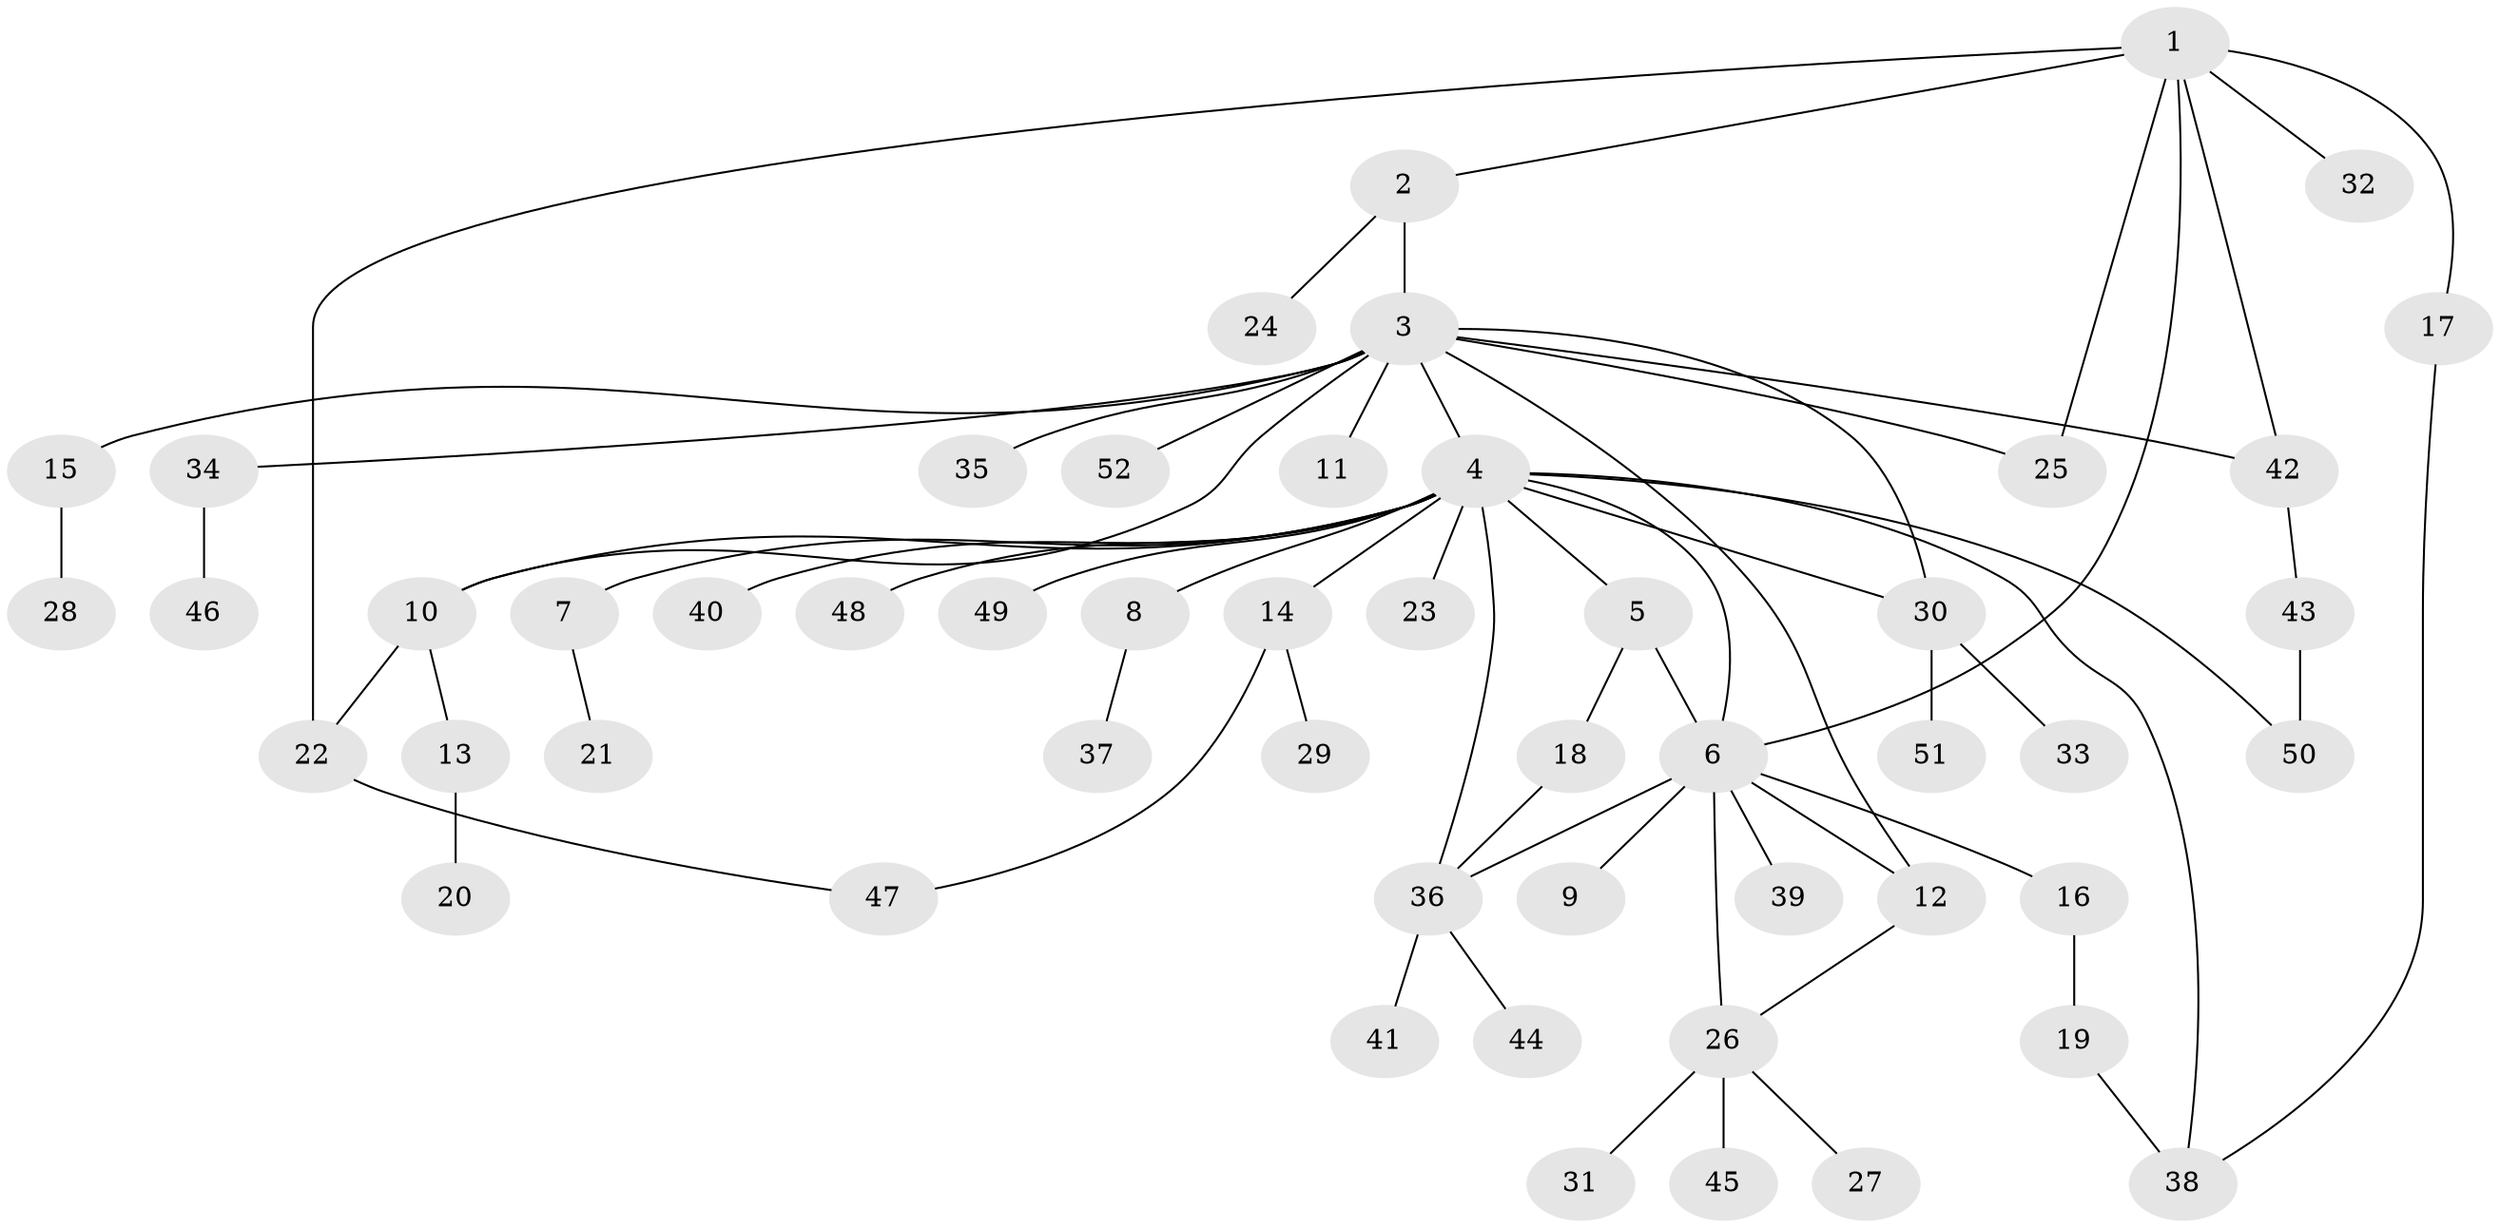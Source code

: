 // Generated by graph-tools (version 1.1) at 2025/35/03/09/25 02:35:42]
// undirected, 52 vertices, 66 edges
graph export_dot {
graph [start="1"]
  node [color=gray90,style=filled];
  1;
  2;
  3;
  4;
  5;
  6;
  7;
  8;
  9;
  10;
  11;
  12;
  13;
  14;
  15;
  16;
  17;
  18;
  19;
  20;
  21;
  22;
  23;
  24;
  25;
  26;
  27;
  28;
  29;
  30;
  31;
  32;
  33;
  34;
  35;
  36;
  37;
  38;
  39;
  40;
  41;
  42;
  43;
  44;
  45;
  46;
  47;
  48;
  49;
  50;
  51;
  52;
  1 -- 2;
  1 -- 6;
  1 -- 17;
  1 -- 22;
  1 -- 25;
  1 -- 32;
  1 -- 42;
  2 -- 3;
  2 -- 24;
  3 -- 4;
  3 -- 10;
  3 -- 11;
  3 -- 12;
  3 -- 15;
  3 -- 25;
  3 -- 30;
  3 -- 34;
  3 -- 35;
  3 -- 42;
  3 -- 52;
  4 -- 5;
  4 -- 6;
  4 -- 7;
  4 -- 8;
  4 -- 10;
  4 -- 14;
  4 -- 23;
  4 -- 30;
  4 -- 36;
  4 -- 38;
  4 -- 40;
  4 -- 48;
  4 -- 49;
  4 -- 50;
  5 -- 6;
  5 -- 18;
  6 -- 9;
  6 -- 12;
  6 -- 16;
  6 -- 26;
  6 -- 36;
  6 -- 39;
  7 -- 21;
  8 -- 37;
  10 -- 13;
  10 -- 22;
  12 -- 26;
  13 -- 20;
  14 -- 29;
  14 -- 47;
  15 -- 28;
  16 -- 19;
  17 -- 38;
  18 -- 36;
  19 -- 38;
  22 -- 47;
  26 -- 27;
  26 -- 31;
  26 -- 45;
  30 -- 33;
  30 -- 51;
  34 -- 46;
  36 -- 41;
  36 -- 44;
  42 -- 43;
  43 -- 50;
}
